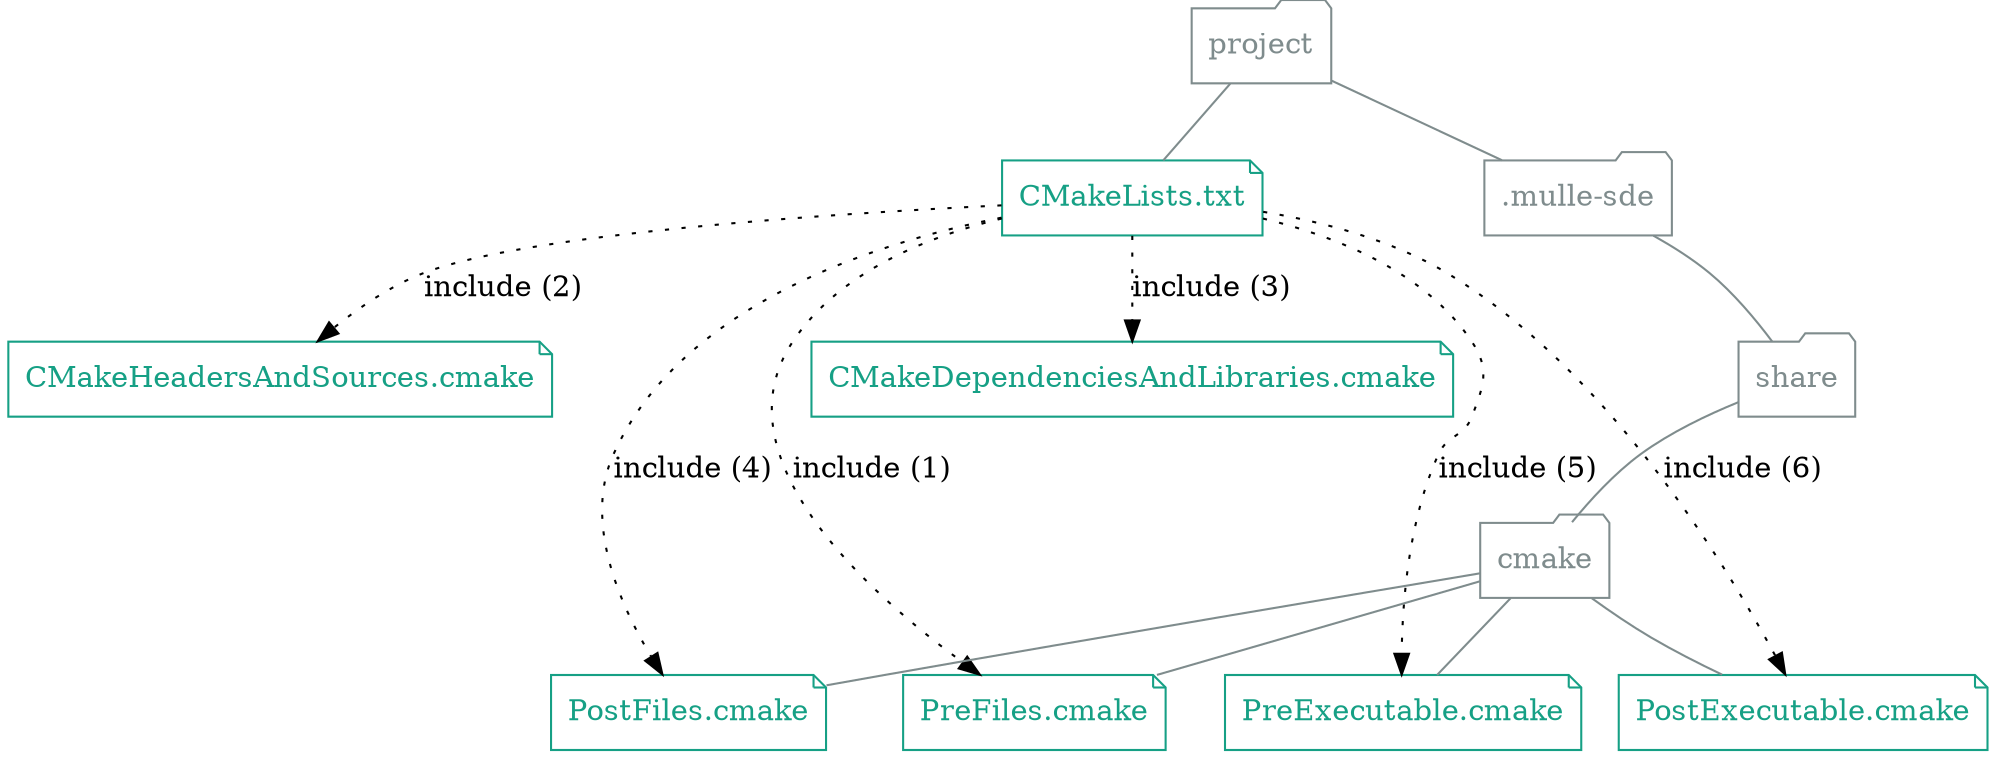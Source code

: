digraph G {
    graph [rankdir = TD];

    node[ shape=folder];

    { rank = same;  "CMakeLists.txt", ".mulle-sde" };

    "project"                           [ color="#7f8c8d", fontcolor="#7f8c8d" ]

    "project" -> "CMakeLists.txt"       [ arrowhead="none", color="#7f8c8d" ]
    "project" -> ".mulle-sde"         [ arrowhead="none", color="#7f8c8d" ]

    "CMakeLists.txt"                    [ shape="note", color="#16a085", fontcolor="#16a085" ]

    "CMakeHeadersAndSources.cmake"        [ shape="note", color="#16a085", fontcolor="#16a085" ]
    "CMakeDependenciesAndLibraries.cmake" [ shape="note", color="#16a085", fontcolor="#16a085" ]

    "CMakeLists.txt" -> "CMakeHeadersAndSources.cmake"         [ style="dotted", label="include (2)" ]
    "CMakeLists.txt" -> "CMakeDependenciesAndLibraries.cmake"  [ style="dotted", label="include (3)" ]


    { rank = same;  "PreFiles.cmake", "PostFiles.cmake", "PreExecutable.cmake", "PostExecutable.cmake" };

    ".mulle-sde" -> "share"                 [ arrowhead="none", color="#7f8c8d" ]
    "share"      -> "cmake"                 [ arrowhead="none", color="#7f8c8d" ]
    "cmake"      -> "PreFiles.cmake"        [ arrowhead="none", color="#7f8c8d" ]
    "cmake"      -> "PostFiles.cmake"       [ arrowhead="none", color="#7f8c8d" ]
    "cmake"      -> "PreExecutable.cmake"   [ arrowhead="none", color="#7f8c8d" ]
    "cmake"      -> "PostExecutable.cmake"  [ arrowhead="none", color="#7f8c8d" ]

    ".mulle-sde"       [ color="#7f8c8d", fontcolor="#7f8c8d" ]
    "share"            [ color="#7f8c8d", fontcolor="#7f8c8d" ]
    "cmake"            [ color="#7f8c8d", fontcolor="#7f8c8d" ]

    "PreFiles.cmake"         [ shape="note", color="#16a085", fontcolor="#16a085" ]
    "PostFiles.cmake"        [ shape="note", color="#16a085", fontcolor="#16a085" ]
    "PreExecutable.cmake"    [ shape="note", color="#16a085", fontcolor="#16a085" ]
    "PostExecutable.cmake"   [ shape="note", color="#16a085", fontcolor="#16a085" ]

    "CMakeLists.txt" -> "PreFiles.cmake"        [ style="dotted", label="include (1)" ]
    "CMakeLists.txt" -> "PostFiles.cmake"       [ style="dotted", label="include (4)" ]
    "CMakeLists.txt" -> "PreExecutable.cmake"   [ style="dotted", label="include (5)" ]
    "CMakeLists.txt" -> "PostExecutable.cmake"  [ style="dotted", label="include (6)" ]

}
